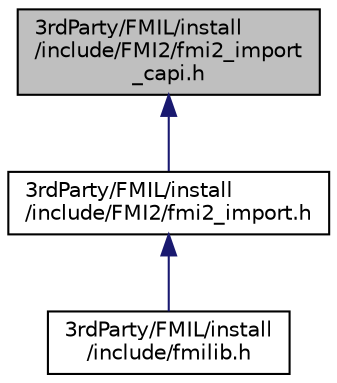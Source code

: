 digraph "3rdParty/FMIL/install/include/FMI2/fmi2_import_capi.h"
{
  edge [fontname="Helvetica",fontsize="10",labelfontname="Helvetica",labelfontsize="10"];
  node [fontname="Helvetica",fontsize="10",shape=record];
  Node7 [label="3rdParty/FMIL/install\l/include/FMI2/fmi2_import\l_capi.h",height=0.2,width=0.4,color="black", fillcolor="grey75", style="filled", fontcolor="black"];
  Node7 -> Node8 [dir="back",color="midnightblue",fontsize="10",style="solid",fontname="Helvetica"];
  Node8 [label="3rdParty/FMIL/install\l/include/FMI2/fmi2_import.h",height=0.2,width=0.4,color="black", fillcolor="white", style="filled",URL="$d0/d98/3rd_party_2_f_m_i_l_2install_2include_2_f_m_i2_2fmi2__import_8h.html"];
  Node8 -> Node9 [dir="back",color="midnightblue",fontsize="10",style="solid",fontname="Helvetica"];
  Node9 [label="3rdParty/FMIL/install\l/include/fmilib.h",height=0.2,width=0.4,color="black", fillcolor="white", style="filled",URL="$df/d6b/3rd_party_2_f_m_i_l_2install_2include_2fmilib_8h.html"];
}
